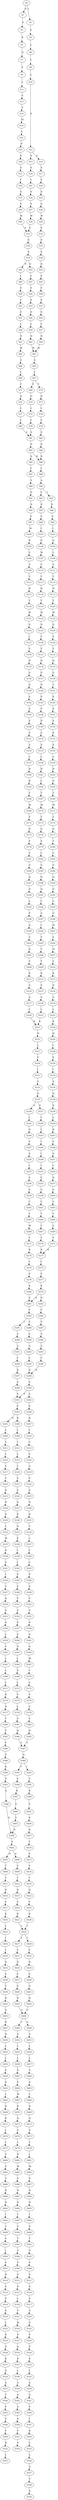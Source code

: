 strict digraph  {
	S0 -> S1 [ label = D ];
	S0 -> S2 [ label = L ];
	S1 -> S3 [ label = S ];
	S2 -> S4 [ label = S ];
	S3 -> S5 [ label = R ];
	S4 -> S6 [ label = L ];
	S5 -> S7 [ label = Q ];
	S6 -> S8 [ label = L ];
	S7 -> S9 [ label = V ];
	S8 -> S10 [ label = L ];
	S9 -> S11 [ label = L ];
	S10 -> S12 [ label = D ];
	S11 -> S13 [ label = S ];
	S12 -> S14 [ label = A ];
	S12 -> S15 [ label = E ];
	S13 -> S16 [ label = V ];
	S14 -> S17 [ label = S ];
	S15 -> S18 [ label = S ];
	S16 -> S19 [ label = M ];
	S17 -> S20 [ label = V ];
	S18 -> S21 [ label = I ];
	S19 -> S22 [ label = L ];
	S20 -> S23 [ label = S ];
	S21 -> S24 [ label = S ];
	S22 -> S25 [ label = D ];
	S23 -> S26 [ label = G ];
	S24 -> S27 [ label = S ];
	S25 -> S28 [ label = D ];
	S26 -> S29 [ label = W ];
	S27 -> S30 [ label = W ];
	S28 -> S31 [ label = S ];
	S29 -> S32 [ label = E ];
	S30 -> S33 [ label = E ];
	S31 -> S34 [ label = I ];
	S32 -> S35 [ label = G ];
	S33 -> S36 [ label = G ];
	S34 -> S37 [ label = S ];
	S35 -> S38 [ label = S ];
	S36 -> S39 [ label = S ];
	S37 -> S40 [ label = S ];
	S38 -> S41 [ label = Q ];
	S39 -> S42 [ label = H ];
	S39 -> S43 [ label = Q ];
	S40 -> S44 [ label = W ];
	S41 -> S45 [ label = F ];
	S42 -> S46 [ label = I ];
	S43 -> S47 [ label = L ];
	S44 -> S33 [ label = E ];
	S45 -> S48 [ label = V ];
	S46 -> S49 [ label = V ];
	S47 -> S50 [ label = V ];
	S48 -> S51 [ label = S ];
	S49 -> S52 [ label = T ];
	S50 -> S53 [ label = S ];
	S51 -> S54 [ label = S ];
	S52 -> S55 [ label = S ];
	S53 -> S56 [ label = S ];
	S54 -> S57 [ label = L ];
	S55 -> S58 [ label = L ];
	S56 -> S59 [ label = L ];
	S57 -> S60 [ label = N ];
	S58 -> S61 [ label = N ];
	S59 -> S62 [ label = N ];
	S60 -> S63 [ label = W ];
	S61 -> S64 [ label = W ];
	S62 -> S63 [ label = W ];
	S63 -> S65 [ label = S ];
	S64 -> S66 [ label = A ];
	S65 -> S67 [ label = L ];
	S66 -> S68 [ label = L ];
	S67 -> S69 [ label = F ];
	S67 -> S70 [ label = Y ];
	S68 -> S71 [ label = F ];
	S69 -> S72 [ label = Q ];
	S70 -> S73 [ label = Q ];
	S71 -> S74 [ label = Q ];
	S72 -> S75 [ label = L ];
	S73 -> S76 [ label = L ];
	S74 -> S77 [ label = L ];
	S75 -> S78 [ label = C ];
	S76 -> S79 [ label = C ];
	S77 -> S80 [ label = C ];
	S78 -> S81 [ label = S ];
	S79 -> S82 [ label = S ];
	S80 -> S81 [ label = S ];
	S81 -> S83 [ label = D ];
	S82 -> S84 [ label = D ];
	S83 -> S85 [ label = Q ];
	S83 -> S86 [ label = R ];
	S84 -> S86 [ label = R ];
	S85 -> S87 [ label = L ];
	S86 -> S88 [ label = L ];
	S87 -> S89 [ label = V ];
	S88 -> S90 [ label = A ];
	S89 -> S91 [ label = D ];
	S90 -> S92 [ label = V ];
	S90 -> S93 [ label = T ];
	S91 -> S94 [ label = D ];
	S92 -> S95 [ label = D ];
	S93 -> S96 [ label = D ];
	S94 -> S97 [ label = G ];
	S95 -> S98 [ label = G ];
	S96 -> S99 [ label = G ];
	S97 -> S100 [ label = M ];
	S98 -> S101 [ label = I ];
	S99 -> S102 [ label = I ];
	S100 -> S103 [ label = K ];
	S101 -> S104 [ label = Q ];
	S102 -> S105 [ label = Q ];
	S103 -> S106 [ label = V ];
	S104 -> S107 [ label = M ];
	S105 -> S108 [ label = L ];
	S106 -> S109 [ label = A ];
	S107 -> S110 [ label = A ];
	S108 -> S111 [ label = A ];
	S109 -> S112 [ label = Y ];
	S110 -> S113 [ label = Y ];
	S111 -> S114 [ label = Y ];
	S112 -> S115 [ label = H ];
	S113 -> S116 [ label = H ];
	S114 -> S117 [ label = N ];
	S115 -> S118 [ label = Y ];
	S116 -> S119 [ label = Y ];
	S117 -> S120 [ label = Y ];
	S118 -> S121 [ label = W ];
	S119 -> S122 [ label = W ];
	S120 -> S123 [ label = W ];
	S121 -> S124 [ label = S ];
	S122 -> S125 [ label = N ];
	S123 -> S126 [ label = G ];
	S124 -> S127 [ label = I ];
	S125 -> S128 [ label = V ];
	S126 -> S129 [ label = V ];
	S127 -> S130 [ label = V ];
	S128 -> S131 [ label = V ];
	S129 -> S132 [ label = V ];
	S130 -> S133 [ label = H ];
	S131 -> S134 [ label = H ];
	S132 -> S135 [ label = H ];
	S133 -> S136 [ label = G ];
	S134 -> S137 [ label = G ];
	S135 -> S138 [ label = G ];
	S136 -> S139 [ label = Q ];
	S137 -> S140 [ label = H ];
	S138 -> S141 [ label = T ];
	S139 -> S142 [ label = S ];
	S140 -> S143 [ label = P ];
	S141 -> S144 [ label = P ];
	S142 -> S145 [ label = S ];
	S143 -> S146 [ label = S ];
	S144 -> S147 [ label = S ];
	S145 -> S148 [ label = E ];
	S146 -> S149 [ label = D ];
	S147 -> S150 [ label = E ];
	S148 -> S151 [ label = S ];
	S149 -> S152 [ label = S ];
	S150 -> S153 [ label = S ];
	S151 -> S154 [ label = A ];
	S152 -> S155 [ label = A ];
	S153 -> S156 [ label = S ];
	S154 -> S157 [ label = L ];
	S155 -> S158 [ label = L ];
	S156 -> S159 [ label = L ];
	S157 -> S160 [ label = H ];
	S158 -> S161 [ label = H ];
	S159 -> S162 [ label = H ];
	S160 -> S163 [ label = R ];
	S161 -> S164 [ label = L ];
	S162 -> S165 [ label = Q ];
	S163 -> S166 [ label = V ];
	S164 -> S167 [ label = T ];
	S165 -> S168 [ label = T ];
	S166 -> S169 [ label = M ];
	S167 -> S170 [ label = M ];
	S168 -> S171 [ label = M ];
	S169 -> S172 [ label = F ];
	S170 -> S173 [ label = Y ];
	S171 -> S174 [ label = Y ];
	S172 -> S175 [ label = D ];
	S173 -> S176 [ label = Q ];
	S174 -> S177 [ label = Q ];
	S175 -> S178 [ label = S ];
	S176 -> S179 [ label = S ];
	S177 -> S180 [ label = T ];
	S178 -> S181 [ label = V ];
	S179 -> S182 [ label = L ];
	S180 -> S183 [ label = L ];
	S181 -> S184 [ label = G ];
	S182 -> S185 [ label = G ];
	S183 -> S186 [ label = G ];
	S184 -> S187 [ label = Q ];
	S185 -> S188 [ label = H ];
	S186 -> S189 [ label = Q ];
	S187 -> S190 [ label = Q ];
	S188 -> S191 [ label = Q ];
	S189 -> S192 [ label = Q ];
	S190 -> S193 [ label = L ];
	S191 -> S194 [ label = L ];
	S192 -> S195 [ label = L ];
	S193 -> S196 [ label = E ];
	S194 -> S197 [ label = A ];
	S195 -> S198 [ label = G ];
	S196 -> S199 [ label = A ];
	S197 -> S200 [ label = L ];
	S198 -> S201 [ label = W ];
	S199 -> S202 [ label = V ];
	S200 -> S203 [ label = V ];
	S201 -> S204 [ label = V ];
	S202 -> S205 [ label = Q ];
	S203 -> S206 [ label = T ];
	S204 -> S207 [ label = H ];
	S205 -> S208 [ label = Y ];
	S206 -> S209 [ label = Y ];
	S207 -> S210 [ label = Y ];
	S208 -> S211 [ label = K ];
	S209 -> S212 [ label = K ];
	S210 -> S213 [ label = K ];
	S211 -> S214 [ label = S ];
	S212 -> S215 [ label = S ];
	S213 -> S216 [ label = N ];
	S214 -> S217 [ label = A ];
	S215 -> S218 [ label = A ];
	S216 -> S219 [ label = A ];
	S217 -> S220 [ label = L ];
	S218 -> S221 [ label = L ];
	S219 -> S222 [ label = L ];
	S220 -> S223 [ label = K ];
	S221 -> S223 [ label = K ];
	S222 -> S224 [ label = K ];
	S223 -> S225 [ label = H ];
	S224 -> S226 [ label = H ];
	S225 -> S227 [ label = L ];
	S226 -> S228 [ label = L ];
	S227 -> S229 [ label = P ];
	S228 -> S230 [ label = S ];
	S229 -> S231 [ label = I ];
	S230 -> S232 [ label = I ];
	S231 -> S233 [ label = A ];
	S232 -> S234 [ label = A ];
	S233 -> S235 [ label = Q ];
	S234 -> S236 [ label = Q ];
	S235 -> S237 [ label = D ];
	S235 -> S238 [ label = E ];
	S236 -> S239 [ label = D ];
	S237 -> S240 [ label = L ];
	S238 -> S241 [ label = L ];
	S239 -> S242 [ label = L ];
	S240 -> S243 [ label = L ];
	S241 -> S244 [ label = Q ];
	S242 -> S245 [ label = R ];
	S243 -> S246 [ label = I ];
	S244 -> S247 [ label = V ];
	S245 -> S248 [ label = V ];
	S246 -> S249 [ label = I ];
	S247 -> S250 [ label = A ];
	S248 -> S251 [ label = S ];
	S249 -> S252 [ label = I ];
	S250 -> S253 [ label = I ];
	S251 -> S254 [ label = I ];
	S252 -> S255 [ label = E ];
	S253 -> S256 [ label = E ];
	S254 -> S257 [ label = D ];
	S255 -> S258 [ label = G ];
	S256 -> S259 [ label = G ];
	S257 -> S260 [ label = G ];
	S258 -> S261 [ label = C ];
	S259 -> S262 [ label = C ];
	S260 -> S263 [ label = C ];
	S261 -> S264 [ label = Y ];
	S262 -> S265 [ label = Y ];
	S263 -> S266 [ label = Y ];
	S264 -> S267 [ label = L ];
	S265 -> S268 [ label = M ];
	S266 -> S269 [ label = L ];
	S267 -> S270 [ label = Y ];
	S268 -> S271 [ label = Y ];
	S269 -> S272 [ label = Y ];
	S270 -> S273 [ label = R ];
	S271 -> S274 [ label = R ];
	S272 -> S273 [ label = R ];
	S273 -> S275 [ label = I ];
	S274 -> S276 [ label = I ];
	S275 -> S277 [ label = F ];
	S276 -> S278 [ label = F ];
	S277 -> S279 [ label = K ];
	S278 -> S280 [ label = K ];
	S279 -> S281 [ label = E ];
	S279 -> S282 [ label = D ];
	S280 -> S281 [ label = E ];
	S281 -> S283 [ label = F ];
	S282 -> S284 [ label = F ];
	S283 -> S285 [ label = L ];
	S283 -> S286 [ label = V ];
	S284 -> S287 [ label = V ];
	S285 -> S288 [ label = A ];
	S286 -> S289 [ label = A ];
	S287 -> S290 [ label = A ];
	S288 -> S291 [ label = A ];
	S289 -> S292 [ label = A ];
	S290 -> S293 [ label = A ];
	S291 -> S294 [ label = C ];
	S292 -> S295 [ label = C ];
	S293 -> S296 [ label = C ];
	S294 -> S297 [ label = D ];
	S295 -> S298 [ label = D ];
	S296 -> S298 [ label = D ];
	S297 -> S299 [ label = A ];
	S298 -> S300 [ label = A ];
	S299 -> S301 [ label = P ];
	S300 -> S301 [ label = P ];
	S300 -> S302 [ label = S ];
	S301 -> S303 [ label = E ];
	S302 -> S304 [ label = E ];
	S303 -> S305 [ label = Q ];
	S303 -> S306 [ label = R ];
	S304 -> S307 [ label = R ];
	S305 -> S308 [ label = L ];
	S306 -> S309 [ label = L ];
	S307 -> S310 [ label = L ];
	S308 -> S311 [ label = T ];
	S309 -> S312 [ label = T ];
	S310 -> S313 [ label = V ];
	S311 -> S314 [ label = L ];
	S312 -> S315 [ label = L ];
	S313 -> S316 [ label = V ];
	S314 -> S317 [ label = V ];
	S315 -> S318 [ label = T ];
	S316 -> S319 [ label = A ];
	S317 -> S320 [ label = T ];
	S318 -> S321 [ label = S ];
	S319 -> S322 [ label = S ];
	S320 -> S323 [ label = Q ];
	S321 -> S324 [ label = S ];
	S322 -> S325 [ label = S ];
	S323 -> S326 [ label = N ];
	S324 -> S327 [ label = N ];
	S325 -> S328 [ label = N ];
	S326 -> S329 [ label = Q ];
	S327 -> S330 [ label = R ];
	S328 -> S331 [ label = R ];
	S329 -> S332 [ label = L ];
	S330 -> S333 [ label = H ];
	S331 -> S334 [ label = T ];
	S332 -> S335 [ label = M ];
	S333 -> S336 [ label = E ];
	S334 -> S337 [ label = L ];
	S335 -> S338 [ label = N ];
	S336 -> S339 [ label = L ];
	S337 -> S340 [ label = L ];
	S338 -> S341 [ label = E ];
	S339 -> S342 [ label = L ];
	S340 -> S343 [ label = L ];
	S341 -> S344 [ label = L ];
	S342 -> S345 [ label = G ];
	S343 -> S346 [ label = E ];
	S344 -> S347 [ label = V ];
	S345 -> S348 [ label = E ];
	S346 -> S349 [ label = E ];
	S347 -> S350 [ label = Q ];
	S348 -> S351 [ label = F ];
	S349 -> S352 [ label = F ];
	S350 -> S353 [ label = S ];
	S351 -> S354 [ label = V ];
	S352 -> S355 [ label = V ];
	S353 -> S356 [ label = Q ];
	S354 -> S357 [ label = E ];
	S355 -> S358 [ label = D ];
	S356 -> S359 [ label = L ];
	S357 -> S360 [ label = S ];
	S358 -> S361 [ label = S ];
	S359 -> S362 [ label = V ];
	S360 -> S363 [ label = Q ];
	S361 -> S364 [ label = Q ];
	S362 -> S365 [ label = L ];
	S363 -> S366 [ label = L ];
	S364 -> S367 [ label = M ];
	S365 -> S368 [ label = L ];
	S366 -> S369 [ label = S ];
	S367 -> S370 [ label = T ];
	S368 -> S371 [ label = L ];
	S369 -> S372 [ label = L ];
	S370 -> S373 [ label = L ];
	S371 -> S374 [ label = H ];
	S372 -> S375 [ label = V ];
	S373 -> S376 [ label = V ];
	S374 -> S377 [ label = H ];
	S375 -> S378 [ label = L ];
	S376 -> S379 [ label = L ];
	S377 -> S380 [ label = T ];
	S378 -> S381 [ label = S ];
	S379 -> S382 [ label = S ];
	S380 -> S383 [ label = Y ];
	S381 -> S384 [ label = H ];
	S382 -> S385 [ label = H ];
	S383 -> S386 [ label = F ];
	S384 -> S387 [ label = A ];
	S385 -> S387 [ label = A ];
	S386 -> S388 [ label = V ];
	S387 -> S389 [ label = Q ];
	S388 -> S390 [ label = K ];
	S389 -> S391 [ label = F ];
	S389 -> S392 [ label = I ];
	S390 -> S393 [ label = V ];
	S391 -> S394 [ label = V ];
	S392 -> S395 [ label = V ];
	S393 -> S396 [ label = E ];
	S394 -> S397 [ label = K ];
	S395 -> S398 [ label = K ];
	S396 -> S399 [ label = D ];
	S397 -> S400 [ label = V ];
	S398 -> S401 [ label = V ];
	S399 -> S402 [ label = S ];
	S400 -> S403 [ label = E ];
	S401 -> S404 [ label = E ];
	S402 -> S405 [ label = N ];
	S402 -> S406 [ label = H ];
	S403 -> S399 [ label = D ];
	S404 -> S407 [ label = D ];
	S405 -> S408 [ label = T ];
	S406 -> S409 [ label = V ];
	S407 -> S410 [ label = T ];
	S408 -> S411 [ label = T ];
	S409 -> S412 [ label = T ];
	S410 -> S413 [ label = S ];
	S411 -> S414 [ label = H ];
	S412 -> S415 [ label = Q ];
	S413 -> S416 [ label = V ];
	S414 -> S417 [ label = V ];
	S415 -> S418 [ label = V ];
	S416 -> S419 [ label = T ];
	S417 -> S420 [ label = K ];
	S418 -> S421 [ label = R ];
	S419 -> S422 [ label = Q ];
	S420 -> S423 [ label = L ];
	S421 -> S424 [ label = L ];
	S422 -> S425 [ label = V ];
	S423 -> S426 [ label = I ];
	S424 -> S427 [ label = S ];
	S424 -> S428 [ label = T ];
	S425 -> S429 [ label = R ];
	S426 -> S430 [ label = I ];
	S427 -> S431 [ label = V ];
	S428 -> S432 [ label = V ];
	S429 -> S424 [ label = L ];
	S430 -> S433 [ label = D ];
	S431 -> S434 [ label = D ];
	S432 -> S435 [ label = D ];
	S433 -> S436 [ label = S ];
	S434 -> S437 [ label = S ];
	S435 -> S438 [ label = S ];
	S436 -> S439 [ label = Y ];
	S437 -> S440 [ label = G ];
	S438 -> S441 [ label = G ];
	S439 -> S442 [ label = N ];
	S440 -> S443 [ label = N ];
	S441 -> S444 [ label = N ];
	S442 -> S445 [ label = G ];
	S443 -> S446 [ label = G ];
	S444 -> S446 [ label = G ];
	S445 -> S447 [ label = N ];
	S446 -> S448 [ label = Q ];
	S446 -> S449 [ label = L ];
	S447 -> S450 [ label = N ];
	S448 -> S451 [ label = A ];
	S449 -> S452 [ label = A ];
	S450 -> S453 [ label = L ];
	S451 -> S454 [ label = L ];
	S452 -> S455 [ label = L ];
	S453 -> S456 [ label = L ];
	S454 -> S457 [ label = L ];
	S455 -> S458 [ label = L ];
	S456 -> S459 [ label = A ];
	S457 -> S460 [ label = A ];
	S458 -> S461 [ label = S ];
	S459 -> S462 [ label = Q ];
	S460 -> S463 [ label = E ];
	S461 -> S464 [ label = E ];
	S462 -> S465 [ label = L ];
	S463 -> S466 [ label = L ];
	S464 -> S467 [ label = M ];
	S465 -> S468 [ label = H ];
	S466 -> S469 [ label = R ];
	S467 -> S470 [ label = R ];
	S468 -> S471 [ label = R ];
	S469 -> S472 [ label = Q ];
	S470 -> S473 [ label = Q ];
	S471 -> S474 [ label = I ];
	S472 -> S475 [ label = V ];
	S473 -> S476 [ label = V ];
	S474 -> S477 [ label = L ];
	S475 -> S478 [ label = L ];
	S476 -> S479 [ label = L ];
	S477 -> S480 [ label = T ];
	S478 -> S481 [ label = I ];
	S479 -> S482 [ label = N ];
	S480 -> S483 [ label = A ];
	S481 -> S484 [ label = M ];
	S482 -> S485 [ label = M ];
	S483 -> S486 [ label = T ];
	S484 -> S487 [ label = S ];
	S485 -> S488 [ label = S ];
	S486 -> S489 [ label = H ];
	S487 -> S490 [ label = H ];
	S488 -> S491 [ label = H ];
	S489 -> S492 [ label = N ];
	S490 -> S493 [ label = N ];
	S491 -> S494 [ label = N ];
	S492 -> S495 [ label = I ];
	S493 -> S496 [ label = I ];
	S494 -> S497 [ label = L ];
	S495 -> S498 [ label = T ];
	S496 -> S499 [ label = V ];
	S497 -> S500 [ label = V ];
	S498 -> S501 [ label = A ];
	S499 -> S502 [ label = T ];
	S500 -> S503 [ label = T ];
	S501 -> S504 [ label = I ];
	S502 -> S505 [ label = G ];
	S503 -> S506 [ label = A ];
	S504 -> S507 [ label = A ];
	S505 -> S508 [ label = S ];
	S506 -> S509 [ label = G ];
	S507 -> S510 [ label = N ];
	S508 -> S511 [ label = S ];
	S509 -> S512 [ label = A ];
	S510 -> S513 [ label = E ];
	S511 -> S514 [ label = E ];
	S512 -> S515 [ label = D ];
	S513 -> S516 [ label = P ];
	S514 -> S517 [ label = S ];
	S515 -> S518 [ label = L ];
	S516 -> S519 [ label = S ];
	S517 -> S520 [ label = A ];
	S518 -> S521 [ label = V ];
	S519 -> S522 [ label = L ];
	S520 -> S523 [ label = G ];
	S521 -> S524 [ label = M ];
	S522 -> S525 [ label = D ];
	S523 -> S526 [ label = E ];
	S524 -> S527 [ label = D ];
	S525 -> S528 [ label = S ];
	S526 -> S529 [ label = P ];
	S527 -> S530 [ label = Q ];
	S528 -> S531 [ label = K ];
	S529 -> S532 [ label = K ];
	S530 -> S533 [ label = K ];
	S531 -> S534 [ label = Q ];
	S532 -> S535 [ label = L ];
	S533 -> S536 [ label = L ];
	S534 -> S537 [ label = A ];
	S535 -> S538 [ label = A ];
	S536 -> S539 [ label = A ];
	S537 -> S540 [ label = T ];
	S538 -> S541 [ label = A ];
	S539 -> S542 [ label = A ];
	S540 -> S543 [ label = P ];
	S541 -> S544 [ label = P ];
	S542 -> S545 [ label = A ];
	S543 -> S546 [ label = V ];
	S544 -> S547 [ label = I ];
	S545 -> S548 [ label = S ];
	S546 -> S549 [ label = F ];
	S547 -> S550 [ label = R ];
	S548 -> S551 [ label = V ];
	S549 -> S552 [ label = R ];
	S550 -> S553 [ label = C ];
	S551 -> S554 [ label = V ];
	S552 -> S555 [ label = L ];
	S553 -> S556 [ label = L ];
	S556 -> S557 [ label = G ];
	S557 -> S558 [ label = C ];
	S558 -> S559 [ label = S ];
}
